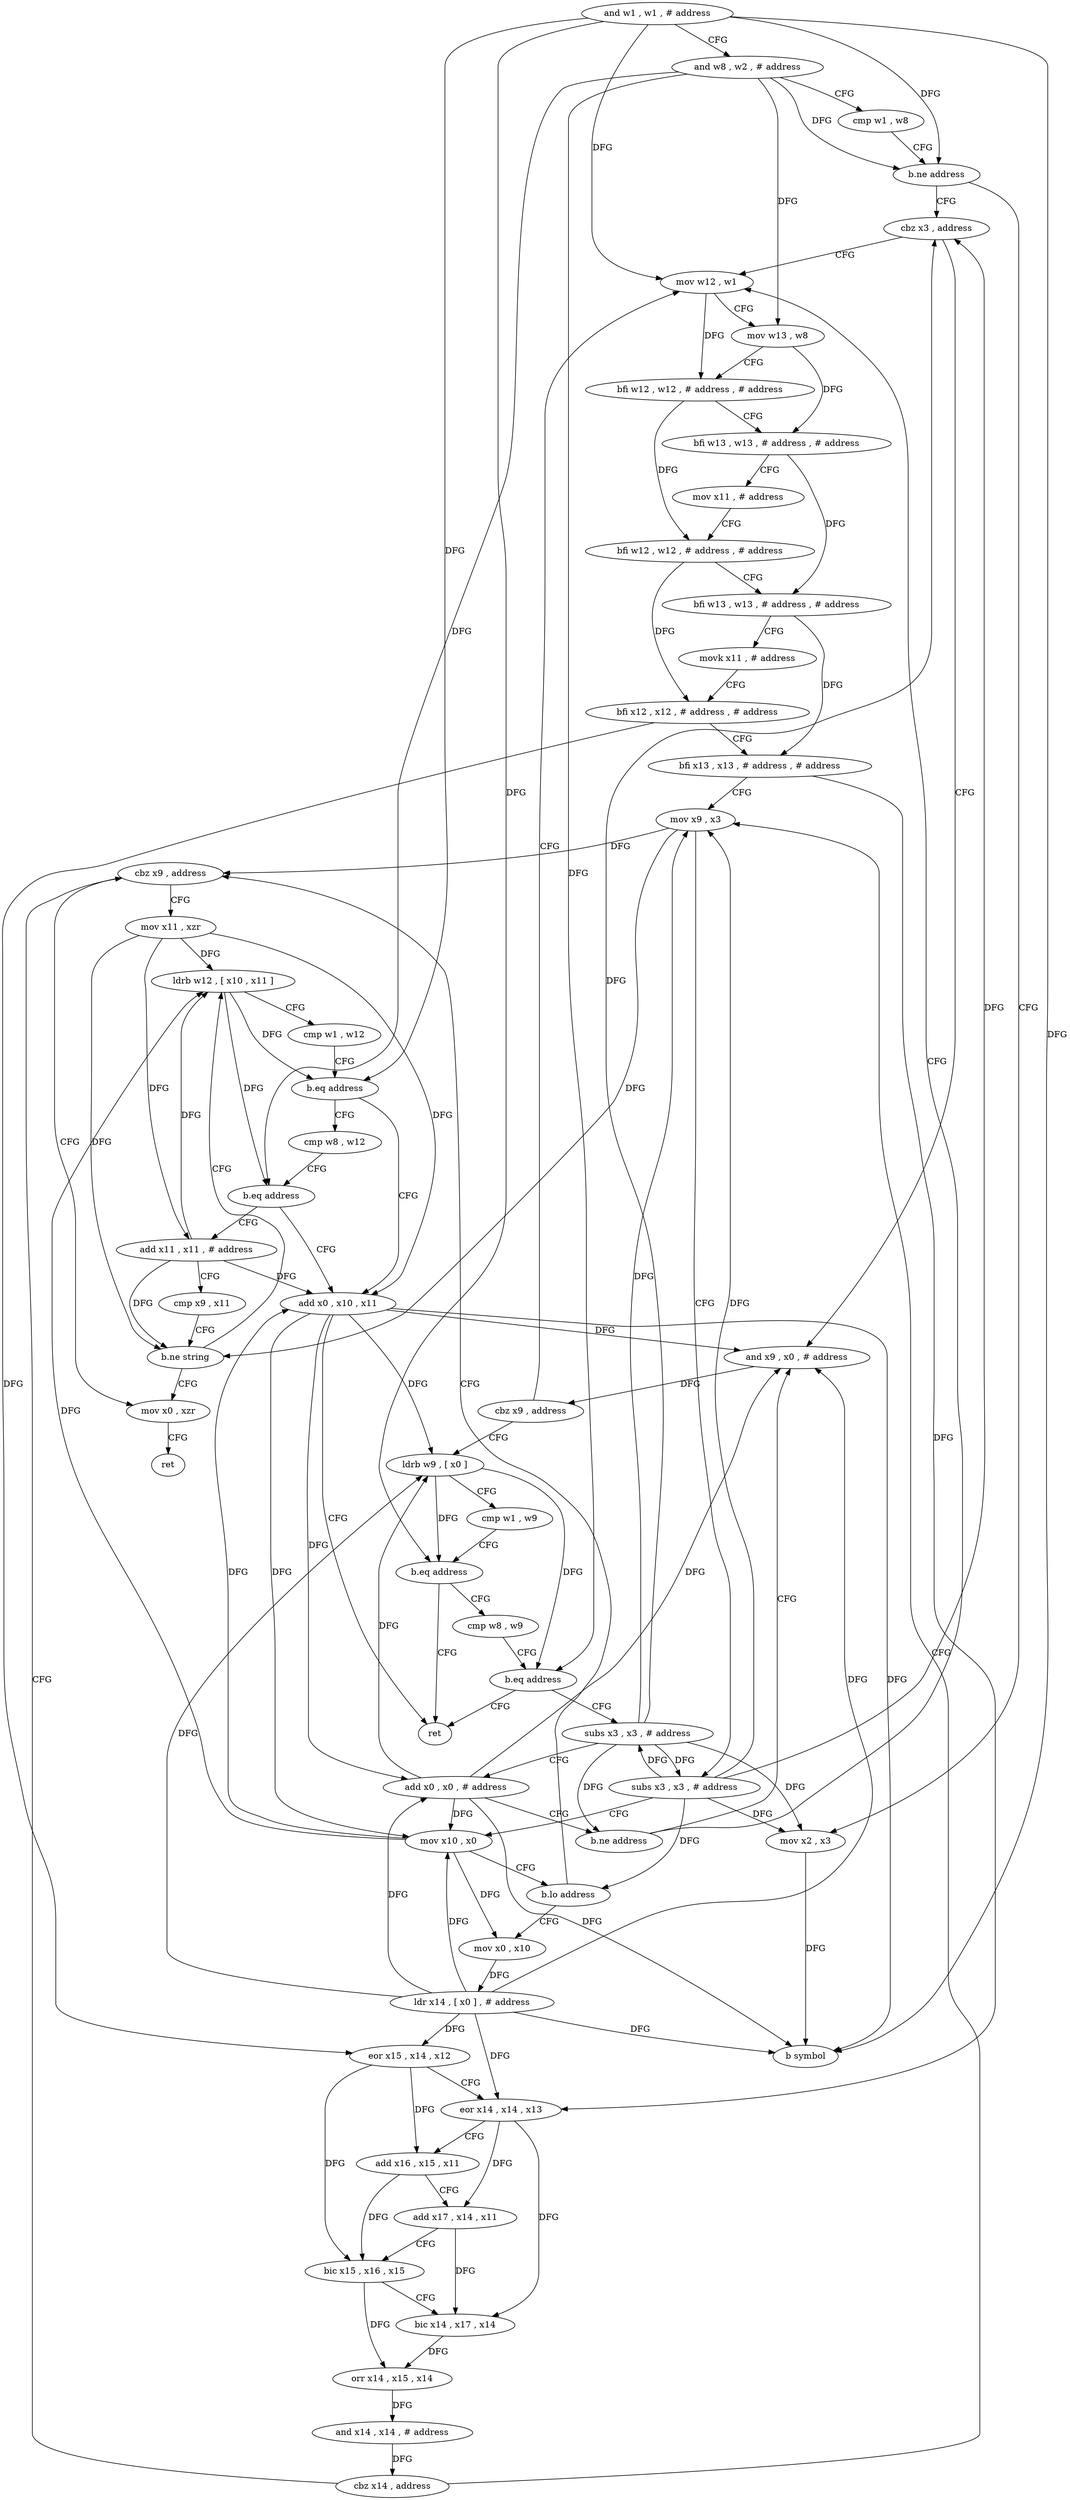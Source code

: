 digraph "func" {
"4209832" [label = "and w1 , w1 , # address" ]
"4209836" [label = "and w8 , w2 , # address" ]
"4209840" [label = "cmp w1 , w8" ]
"4209844" [label = "b.ne address" ]
"4209856" [label = "cbz x3 , address" ]
"4209848" [label = "mov x2 , x3" ]
"4209900" [label = "mov w12 , w1" ]
"4209860" [label = "and x9 , x0 , # address" ]
"4209852" [label = "b symbol" ]
"4209904" [label = "mov w13 , w8" ]
"4209908" [label = "bfi w12 , w12 , # address , # address" ]
"4209912" [label = "bfi w13 , w13 , # address , # address" ]
"4209916" [label = "mov x11 , # address" ]
"4209920" [label = "bfi w12 , w12 , # address , # address" ]
"4209924" [label = "bfi w13 , w13 , # address , # address" ]
"4209928" [label = "movk x11 , # address" ]
"4209932" [label = "bfi x12 , x12 , # address , # address" ]
"4209936" [label = "bfi x13 , x13 , # address , # address" ]
"4209940" [label = "mov x9 , x3" ]
"4209864" [label = "cbz x9 , address" ]
"4209868" [label = "ldrb w9 , [ x0 ]" ]
"4210000" [label = "cbz x9 , address" ]
"4210040" [label = "mov x0 , xzr" ]
"4210004" [label = "mov x11 , xzr" ]
"4209956" [label = "mov x0 , x10" ]
"4209960" [label = "ldr x14 , [ x0 ] , # address" ]
"4209964" [label = "eor x15 , x14 , x12" ]
"4209968" [label = "eor x14 , x14 , x13" ]
"4209972" [label = "add x16 , x15 , x11" ]
"4209976" [label = "add x17 , x14 , x11" ]
"4209980" [label = "bic x15 , x16 , x15" ]
"4209984" [label = "bic x14 , x17 , x14" ]
"4209988" [label = "orr x14 , x15 , x14" ]
"4209992" [label = "and x14 , x14 , # address" ]
"4209996" [label = "cbz x14 , address" ]
"4209872" [label = "cmp w1 , w9" ]
"4209876" [label = "b.eq address" ]
"4210052" [label = "ret" ]
"4209880" [label = "cmp w8 , w9" ]
"4210044" [label = "ret" ]
"4210008" [label = "ldrb w12 , [ x10 , x11 ]" ]
"4209944" [label = "subs x3 , x3 , # address" ]
"4209948" [label = "mov x10 , x0" ]
"4209952" [label = "b.lo address" ]
"4209884" [label = "b.eq address" ]
"4209888" [label = "subs x3 , x3 , # address" ]
"4210048" [label = "add x0 , x10 , x11" ]
"4210020" [label = "cmp w8 , w12" ]
"4210024" [label = "b.eq address" ]
"4210028" [label = "add x11 , x11 , # address" ]
"4209892" [label = "add x0 , x0 , # address" ]
"4209896" [label = "b.ne address" ]
"4210032" [label = "cmp x9 , x11" ]
"4210036" [label = "b.ne string" ]
"4210012" [label = "cmp w1 , w12" ]
"4210016" [label = "b.eq address" ]
"4209832" -> "4209836" [ label = "CFG" ]
"4209832" -> "4209844" [ label = "DFG" ]
"4209832" -> "4209852" [ label = "DFG" ]
"4209832" -> "4209900" [ label = "DFG" ]
"4209832" -> "4209876" [ label = "DFG" ]
"4209832" -> "4210016" [ label = "DFG" ]
"4209836" -> "4209840" [ label = "CFG" ]
"4209836" -> "4209844" [ label = "DFG" ]
"4209836" -> "4209904" [ label = "DFG" ]
"4209836" -> "4209884" [ label = "DFG" ]
"4209836" -> "4210024" [ label = "DFG" ]
"4209840" -> "4209844" [ label = "CFG" ]
"4209844" -> "4209856" [ label = "CFG" ]
"4209844" -> "4209848" [ label = "CFG" ]
"4209856" -> "4209900" [ label = "CFG" ]
"4209856" -> "4209860" [ label = "CFG" ]
"4209848" -> "4209852" [ label = "DFG" ]
"4209900" -> "4209904" [ label = "CFG" ]
"4209900" -> "4209908" [ label = "DFG" ]
"4209860" -> "4209864" [ label = "DFG" ]
"4209904" -> "4209908" [ label = "CFG" ]
"4209904" -> "4209912" [ label = "DFG" ]
"4209908" -> "4209912" [ label = "CFG" ]
"4209908" -> "4209920" [ label = "DFG" ]
"4209912" -> "4209916" [ label = "CFG" ]
"4209912" -> "4209924" [ label = "DFG" ]
"4209916" -> "4209920" [ label = "CFG" ]
"4209920" -> "4209924" [ label = "CFG" ]
"4209920" -> "4209932" [ label = "DFG" ]
"4209924" -> "4209928" [ label = "CFG" ]
"4209924" -> "4209936" [ label = "DFG" ]
"4209928" -> "4209932" [ label = "CFG" ]
"4209932" -> "4209936" [ label = "CFG" ]
"4209932" -> "4209964" [ label = "DFG" ]
"4209936" -> "4209940" [ label = "CFG" ]
"4209936" -> "4209968" [ label = "DFG" ]
"4209940" -> "4209944" [ label = "CFG" ]
"4209940" -> "4210000" [ label = "DFG" ]
"4209940" -> "4210036" [ label = "DFG" ]
"4209864" -> "4209900" [ label = "CFG" ]
"4209864" -> "4209868" [ label = "CFG" ]
"4209868" -> "4209872" [ label = "CFG" ]
"4209868" -> "4209876" [ label = "DFG" ]
"4209868" -> "4209884" [ label = "DFG" ]
"4210000" -> "4210040" [ label = "CFG" ]
"4210000" -> "4210004" [ label = "CFG" ]
"4210040" -> "4210044" [ label = "CFG" ]
"4210004" -> "4210008" [ label = "DFG" ]
"4210004" -> "4210048" [ label = "DFG" ]
"4210004" -> "4210028" [ label = "DFG" ]
"4210004" -> "4210036" [ label = "DFG" ]
"4209956" -> "4209960" [ label = "DFG" ]
"4209960" -> "4209964" [ label = "DFG" ]
"4209960" -> "4209860" [ label = "DFG" ]
"4209960" -> "4209948" [ label = "DFG" ]
"4209960" -> "4209868" [ label = "DFG" ]
"4209960" -> "4209968" [ label = "DFG" ]
"4209960" -> "4209852" [ label = "DFG" ]
"4209960" -> "4209892" [ label = "DFG" ]
"4209964" -> "4209968" [ label = "CFG" ]
"4209964" -> "4209972" [ label = "DFG" ]
"4209964" -> "4209980" [ label = "DFG" ]
"4209968" -> "4209972" [ label = "CFG" ]
"4209968" -> "4209976" [ label = "DFG" ]
"4209968" -> "4209984" [ label = "DFG" ]
"4209972" -> "4209976" [ label = "CFG" ]
"4209972" -> "4209980" [ label = "DFG" ]
"4209976" -> "4209980" [ label = "CFG" ]
"4209976" -> "4209984" [ label = "DFG" ]
"4209980" -> "4209984" [ label = "CFG" ]
"4209980" -> "4209988" [ label = "DFG" ]
"4209984" -> "4209988" [ label = "DFG" ]
"4209988" -> "4209992" [ label = "DFG" ]
"4209992" -> "4209996" [ label = "DFG" ]
"4209996" -> "4209940" [ label = "CFG" ]
"4209996" -> "4210000" [ label = "CFG" ]
"4209872" -> "4209876" [ label = "CFG" ]
"4209876" -> "4210052" [ label = "CFG" ]
"4209876" -> "4209880" [ label = "CFG" ]
"4209880" -> "4209884" [ label = "CFG" ]
"4210008" -> "4210012" [ label = "CFG" ]
"4210008" -> "4210016" [ label = "DFG" ]
"4210008" -> "4210024" [ label = "DFG" ]
"4209944" -> "4209948" [ label = "CFG" ]
"4209944" -> "4209856" [ label = "DFG" ]
"4209944" -> "4209848" [ label = "DFG" ]
"4209944" -> "4209940" [ label = "DFG" ]
"4209944" -> "4209888" [ label = "DFG" ]
"4209944" -> "4209952" [ label = "DFG" ]
"4209948" -> "4209952" [ label = "CFG" ]
"4209948" -> "4209956" [ label = "DFG" ]
"4209948" -> "4210008" [ label = "DFG" ]
"4209948" -> "4210048" [ label = "DFG" ]
"4209952" -> "4210000" [ label = "CFG" ]
"4209952" -> "4209956" [ label = "CFG" ]
"4209884" -> "4210052" [ label = "CFG" ]
"4209884" -> "4209888" [ label = "CFG" ]
"4209888" -> "4209892" [ label = "CFG" ]
"4209888" -> "4209856" [ label = "DFG" ]
"4209888" -> "4209848" [ label = "DFG" ]
"4209888" -> "4209940" [ label = "DFG" ]
"4209888" -> "4209944" [ label = "DFG" ]
"4209888" -> "4209896" [ label = "DFG" ]
"4210048" -> "4210052" [ label = "CFG" ]
"4210048" -> "4209860" [ label = "DFG" ]
"4210048" -> "4209948" [ label = "DFG" ]
"4210048" -> "4209868" [ label = "DFG" ]
"4210048" -> "4209892" [ label = "DFG" ]
"4210048" -> "4209852" [ label = "DFG" ]
"4210020" -> "4210024" [ label = "CFG" ]
"4210024" -> "4210048" [ label = "CFG" ]
"4210024" -> "4210028" [ label = "CFG" ]
"4210028" -> "4210032" [ label = "CFG" ]
"4210028" -> "4210008" [ label = "DFG" ]
"4210028" -> "4210048" [ label = "DFG" ]
"4210028" -> "4210036" [ label = "DFG" ]
"4209892" -> "4209896" [ label = "CFG" ]
"4209892" -> "4209860" [ label = "DFG" ]
"4209892" -> "4209948" [ label = "DFG" ]
"4209892" -> "4209868" [ label = "DFG" ]
"4209892" -> "4209852" [ label = "DFG" ]
"4209896" -> "4209860" [ label = "CFG" ]
"4209896" -> "4209900" [ label = "CFG" ]
"4210032" -> "4210036" [ label = "CFG" ]
"4210036" -> "4210008" [ label = "CFG" ]
"4210036" -> "4210040" [ label = "CFG" ]
"4210012" -> "4210016" [ label = "CFG" ]
"4210016" -> "4210048" [ label = "CFG" ]
"4210016" -> "4210020" [ label = "CFG" ]
}
